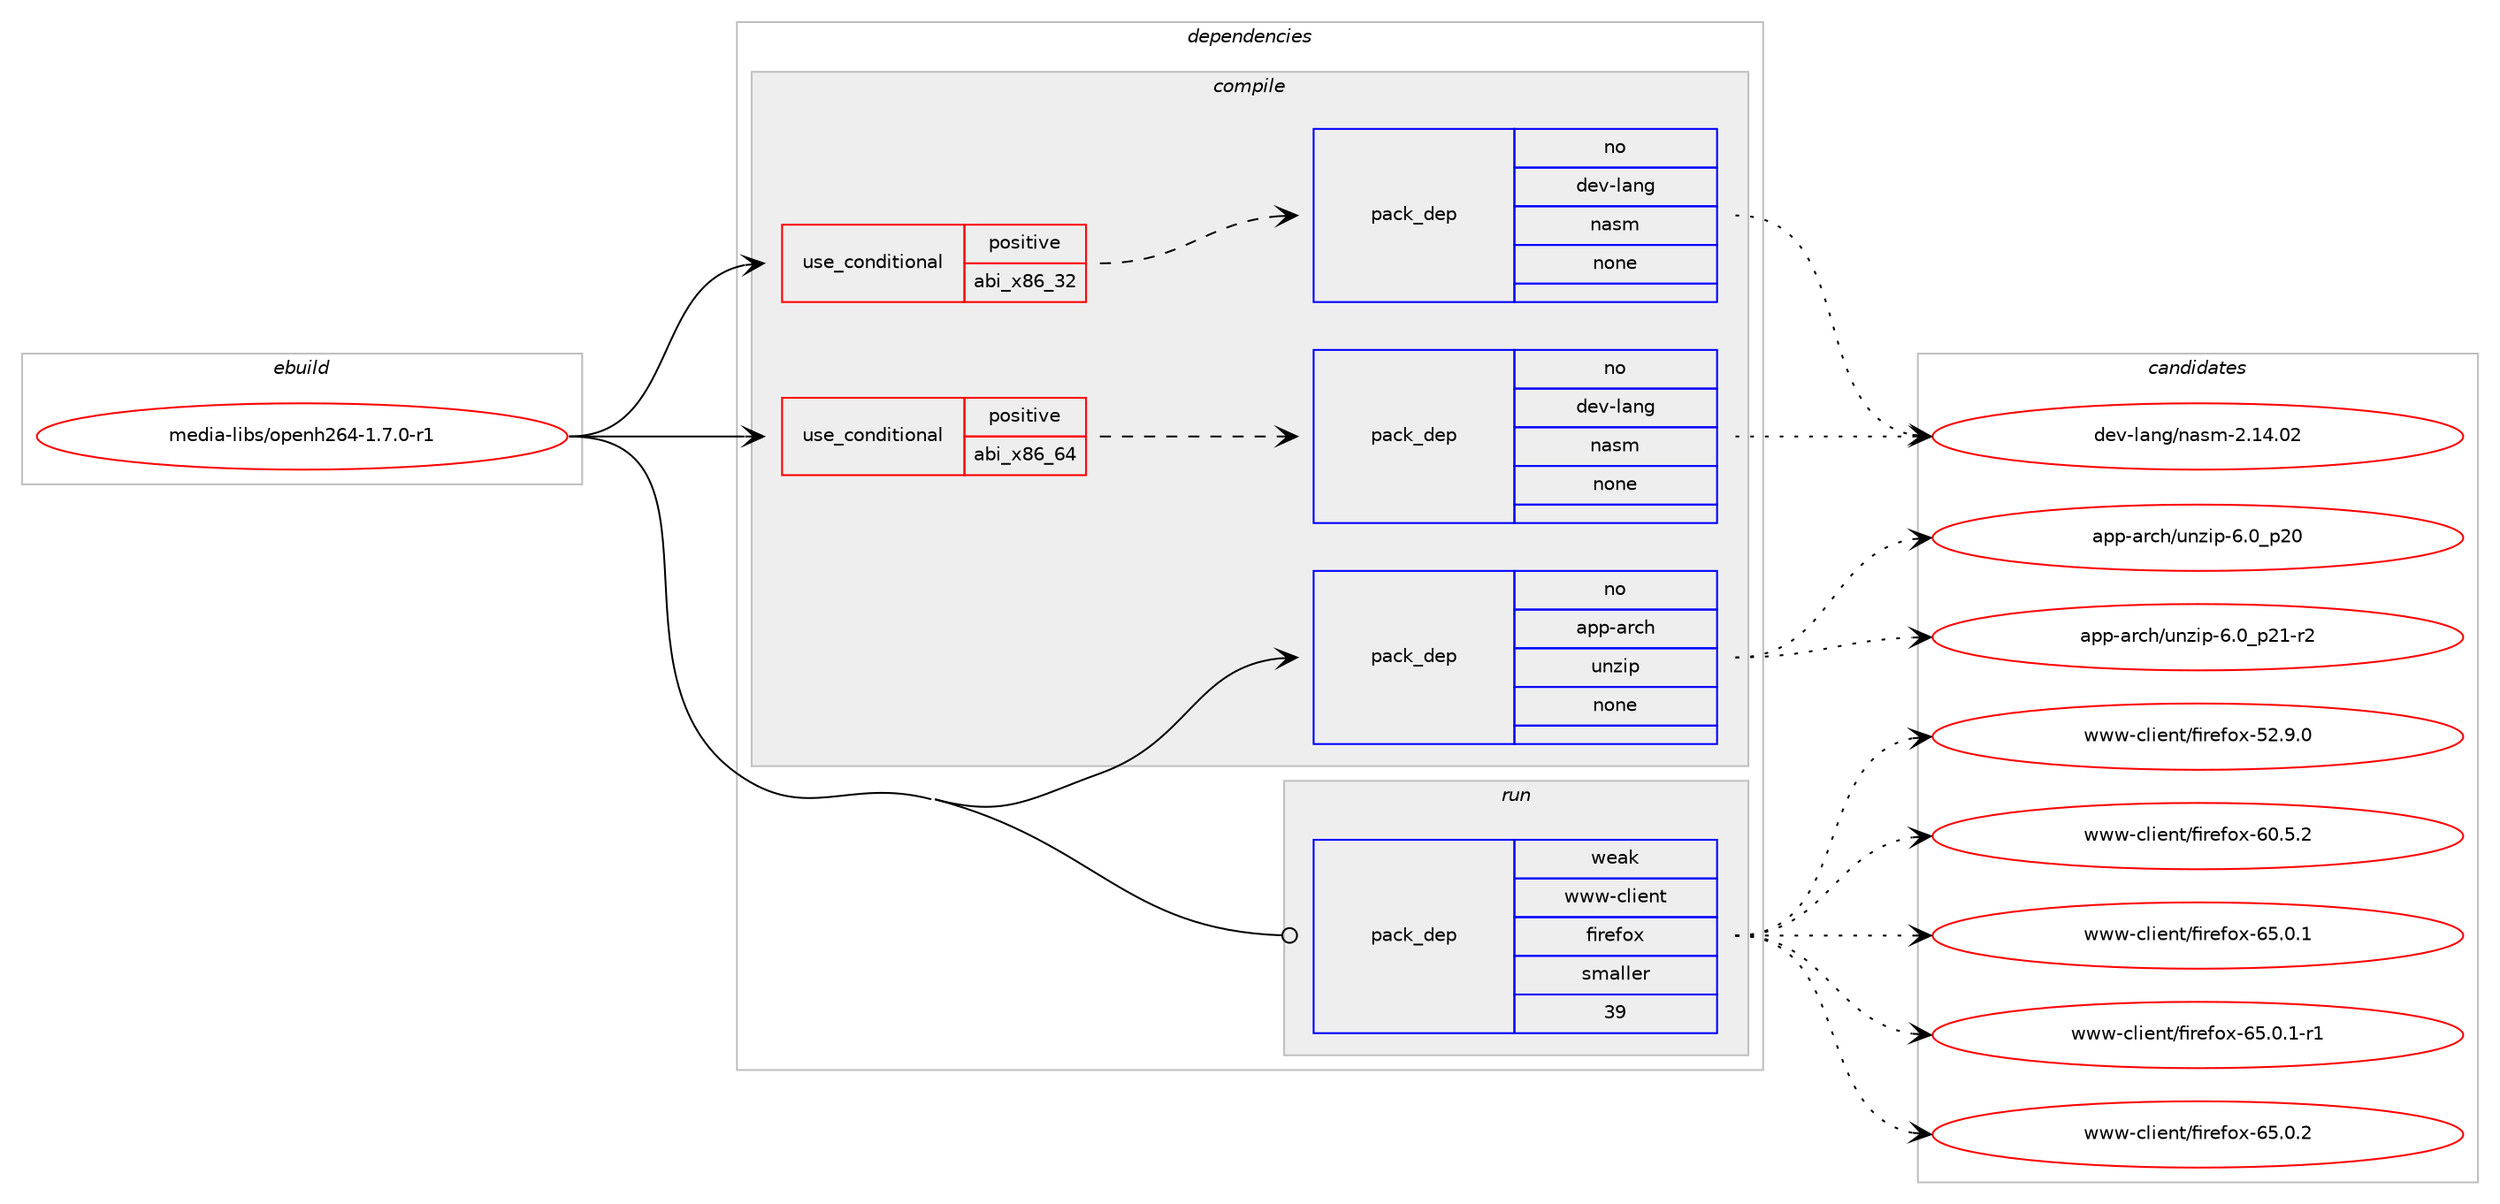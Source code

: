 digraph prolog {

# *************
# Graph options
# *************

newrank=true;
concentrate=true;
compound=true;
graph [rankdir=LR,fontname=Helvetica,fontsize=10,ranksep=1.5];#, ranksep=2.5, nodesep=0.2];
edge  [arrowhead=vee];
node  [fontname=Helvetica,fontsize=10];

# **********
# The ebuild
# **********

subgraph cluster_leftcol {
color=gray;
rank=same;
label=<<i>ebuild</i>>;
id [label="media-libs/openh264-1.7.0-r1", color=red, width=4, href="../media-libs/openh264-1.7.0-r1.svg"];
}

# ****************
# The dependencies
# ****************

subgraph cluster_midcol {
color=gray;
label=<<i>dependencies</i>>;
subgraph cluster_compile {
fillcolor="#eeeeee";
style=filled;
label=<<i>compile</i>>;
subgraph cond435645 {
dependency1617166 [label=<<TABLE BORDER="0" CELLBORDER="1" CELLSPACING="0" CELLPADDING="4"><TR><TD ROWSPAN="3" CELLPADDING="10">use_conditional</TD></TR><TR><TD>positive</TD></TR><TR><TD>abi_x86_32</TD></TR></TABLE>>, shape=none, color=red];
subgraph pack1155476 {
dependency1617167 [label=<<TABLE BORDER="0" CELLBORDER="1" CELLSPACING="0" CELLPADDING="4" WIDTH="220"><TR><TD ROWSPAN="6" CELLPADDING="30">pack_dep</TD></TR><TR><TD WIDTH="110">no</TD></TR><TR><TD>dev-lang</TD></TR><TR><TD>nasm</TD></TR><TR><TD>none</TD></TR><TR><TD></TD></TR></TABLE>>, shape=none, color=blue];
}
dependency1617166:e -> dependency1617167:w [weight=20,style="dashed",arrowhead="vee"];
}
id:e -> dependency1617166:w [weight=20,style="solid",arrowhead="vee"];
subgraph cond435646 {
dependency1617168 [label=<<TABLE BORDER="0" CELLBORDER="1" CELLSPACING="0" CELLPADDING="4"><TR><TD ROWSPAN="3" CELLPADDING="10">use_conditional</TD></TR><TR><TD>positive</TD></TR><TR><TD>abi_x86_64</TD></TR></TABLE>>, shape=none, color=red];
subgraph pack1155477 {
dependency1617169 [label=<<TABLE BORDER="0" CELLBORDER="1" CELLSPACING="0" CELLPADDING="4" WIDTH="220"><TR><TD ROWSPAN="6" CELLPADDING="30">pack_dep</TD></TR><TR><TD WIDTH="110">no</TD></TR><TR><TD>dev-lang</TD></TR><TR><TD>nasm</TD></TR><TR><TD>none</TD></TR><TR><TD></TD></TR></TABLE>>, shape=none, color=blue];
}
dependency1617168:e -> dependency1617169:w [weight=20,style="dashed",arrowhead="vee"];
}
id:e -> dependency1617168:w [weight=20,style="solid",arrowhead="vee"];
subgraph pack1155478 {
dependency1617170 [label=<<TABLE BORDER="0" CELLBORDER="1" CELLSPACING="0" CELLPADDING="4" WIDTH="220"><TR><TD ROWSPAN="6" CELLPADDING="30">pack_dep</TD></TR><TR><TD WIDTH="110">no</TD></TR><TR><TD>app-arch</TD></TR><TR><TD>unzip</TD></TR><TR><TD>none</TD></TR><TR><TD></TD></TR></TABLE>>, shape=none, color=blue];
}
id:e -> dependency1617170:w [weight=20,style="solid",arrowhead="vee"];
}
subgraph cluster_compileandrun {
fillcolor="#eeeeee";
style=filled;
label=<<i>compile and run</i>>;
}
subgraph cluster_run {
fillcolor="#eeeeee";
style=filled;
label=<<i>run</i>>;
subgraph pack1155479 {
dependency1617171 [label=<<TABLE BORDER="0" CELLBORDER="1" CELLSPACING="0" CELLPADDING="4" WIDTH="220"><TR><TD ROWSPAN="6" CELLPADDING="30">pack_dep</TD></TR><TR><TD WIDTH="110">weak</TD></TR><TR><TD>www-client</TD></TR><TR><TD>firefox</TD></TR><TR><TD>smaller</TD></TR><TR><TD>39</TD></TR></TABLE>>, shape=none, color=blue];
}
id:e -> dependency1617171:w [weight=20,style="solid",arrowhead="odot"];
}
}

# **************
# The candidates
# **************

subgraph cluster_choices {
rank=same;
color=gray;
label=<<i>candidates</i>>;

subgraph choice1155476 {
color=black;
nodesep=1;
choice100101118451089711010347110971151094550464952464850 [label="dev-lang/nasm-2.14.02", color=red, width=4,href="../dev-lang/nasm-2.14.02.svg"];
dependency1617167:e -> choice100101118451089711010347110971151094550464952464850:w [style=dotted,weight="100"];
}
subgraph choice1155477 {
color=black;
nodesep=1;
choice100101118451089711010347110971151094550464952464850 [label="dev-lang/nasm-2.14.02", color=red, width=4,href="../dev-lang/nasm-2.14.02.svg"];
dependency1617169:e -> choice100101118451089711010347110971151094550464952464850:w [style=dotted,weight="100"];
}
subgraph choice1155478 {
color=black;
nodesep=1;
choice971121124597114991044711711012210511245544648951125048 [label="app-arch/unzip-6.0_p20", color=red, width=4,href="../app-arch/unzip-6.0_p20.svg"];
choice9711211245971149910447117110122105112455446489511250494511450 [label="app-arch/unzip-6.0_p21-r2", color=red, width=4,href="../app-arch/unzip-6.0_p21-r2.svg"];
dependency1617170:e -> choice971121124597114991044711711012210511245544648951125048:w [style=dotted,weight="100"];
dependency1617170:e -> choice9711211245971149910447117110122105112455446489511250494511450:w [style=dotted,weight="100"];
}
subgraph choice1155479 {
color=black;
nodesep=1;
choice11911911945991081051011101164710210511410110211112045535046574648 [label="www-client/firefox-52.9.0", color=red, width=4,href="../www-client/firefox-52.9.0.svg"];
choice11911911945991081051011101164710210511410110211112045544846534650 [label="www-client/firefox-60.5.2", color=red, width=4,href="../www-client/firefox-60.5.2.svg"];
choice11911911945991081051011101164710210511410110211112045545346484649 [label="www-client/firefox-65.0.1", color=red, width=4,href="../www-client/firefox-65.0.1.svg"];
choice119119119459910810510111011647102105114101102111120455453464846494511449 [label="www-client/firefox-65.0.1-r1", color=red, width=4,href="../www-client/firefox-65.0.1-r1.svg"];
choice11911911945991081051011101164710210511410110211112045545346484650 [label="www-client/firefox-65.0.2", color=red, width=4,href="../www-client/firefox-65.0.2.svg"];
dependency1617171:e -> choice11911911945991081051011101164710210511410110211112045535046574648:w [style=dotted,weight="100"];
dependency1617171:e -> choice11911911945991081051011101164710210511410110211112045544846534650:w [style=dotted,weight="100"];
dependency1617171:e -> choice11911911945991081051011101164710210511410110211112045545346484649:w [style=dotted,weight="100"];
dependency1617171:e -> choice119119119459910810510111011647102105114101102111120455453464846494511449:w [style=dotted,weight="100"];
dependency1617171:e -> choice11911911945991081051011101164710210511410110211112045545346484650:w [style=dotted,weight="100"];
}
}

}

